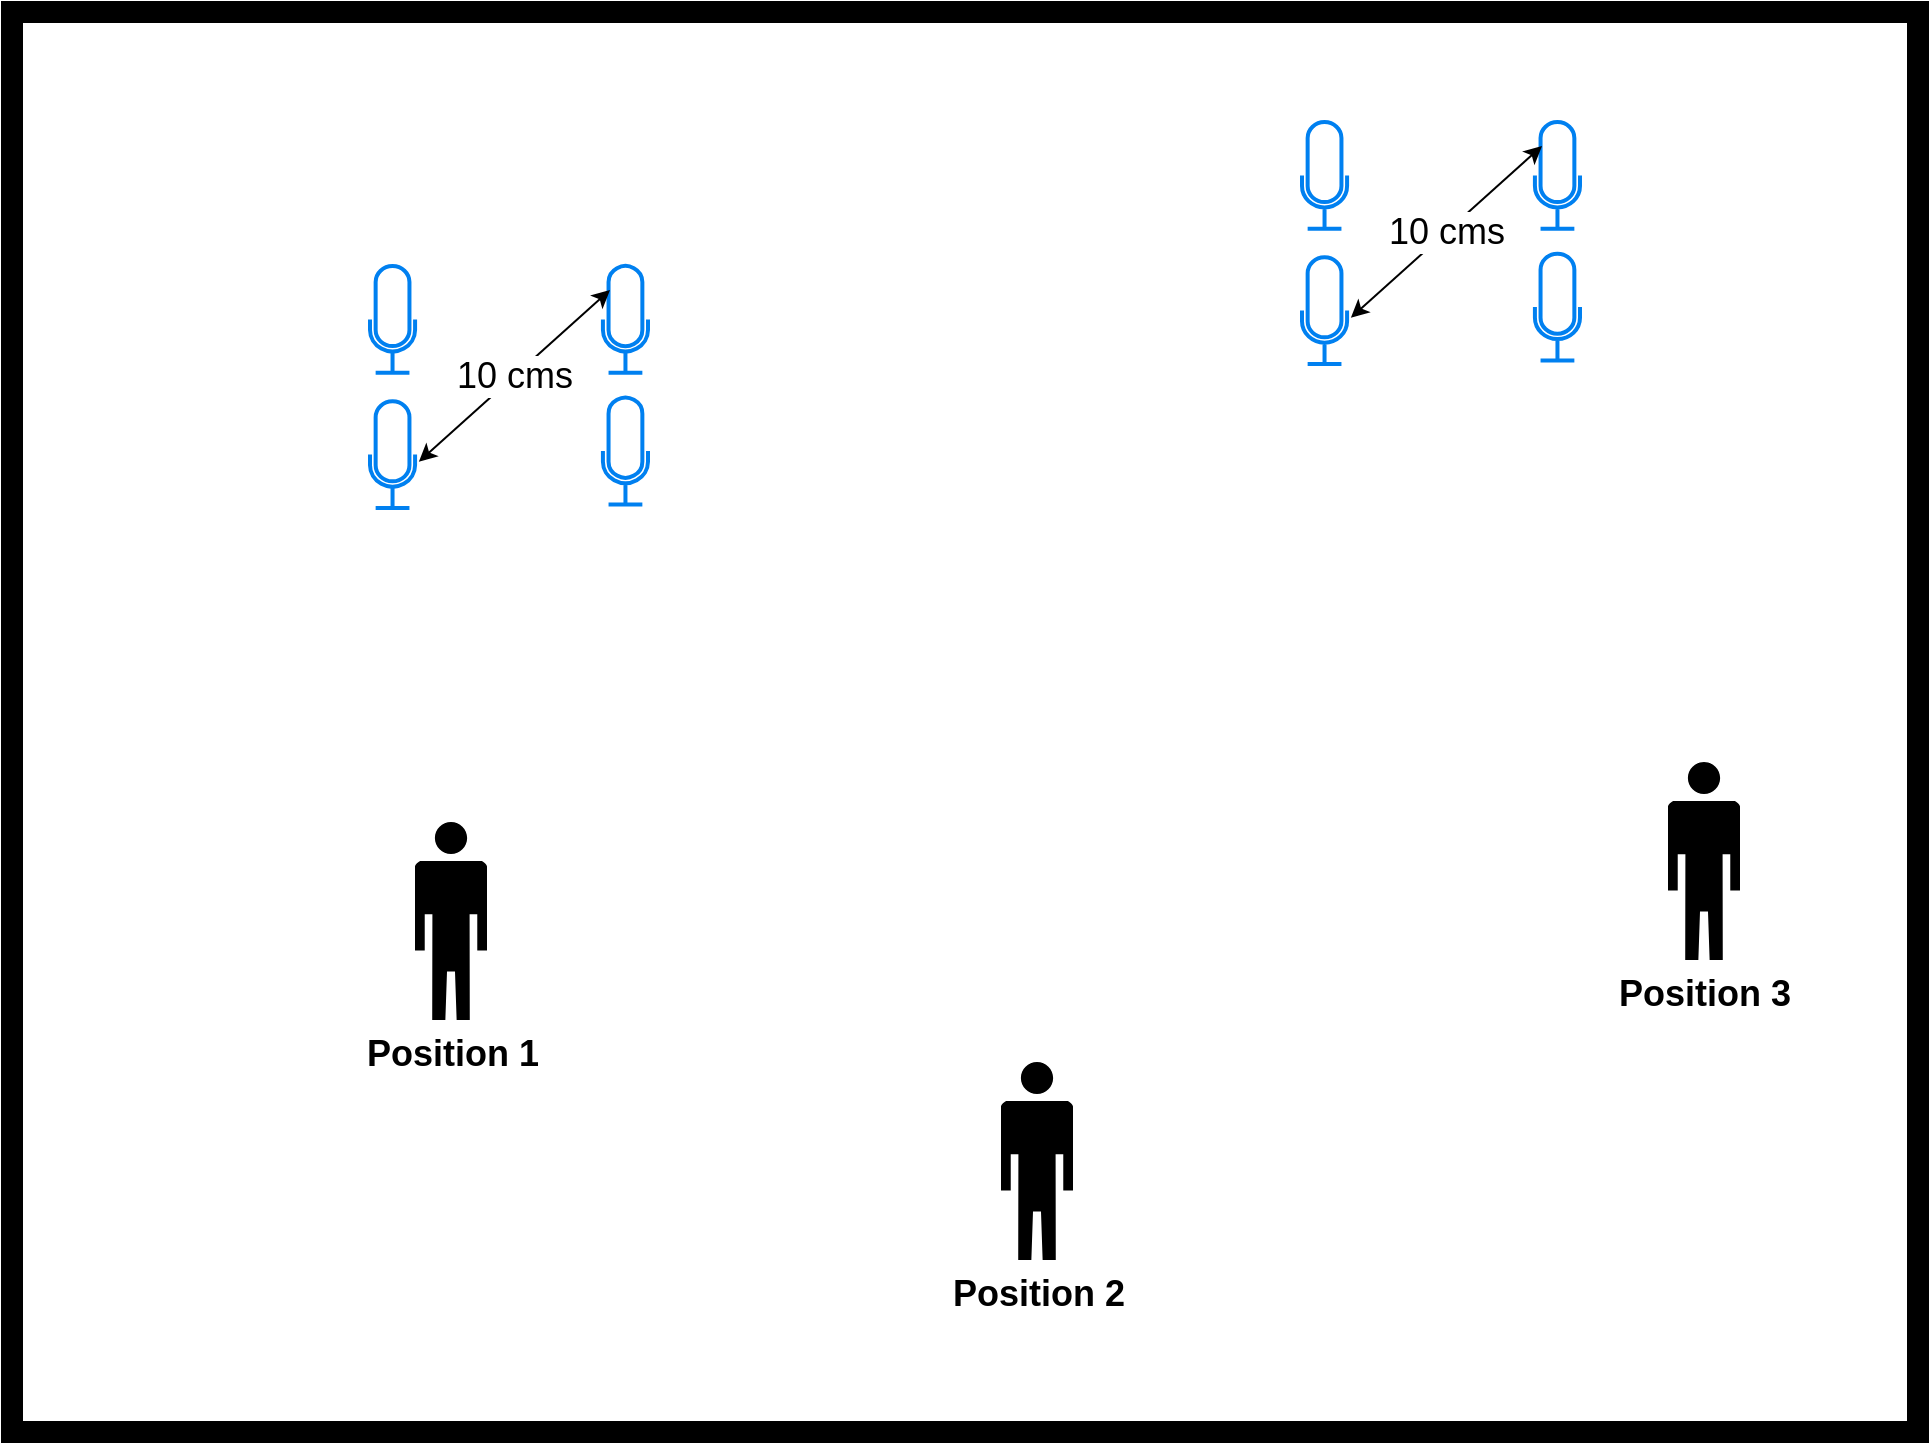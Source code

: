 <mxfile version="10.7.5" type="github"><diagram id="YTPbpvM1HH7PS0KN4Z5q" name="Page-1"><mxGraphModel dx="1874" dy="1155" grid="1" gridSize="10" guides="1" tooltips="1" connect="1" arrows="1" fold="1" page="1" pageScale="1" pageWidth="1169" pageHeight="827" math="0" shadow="0"><root><mxCell id="0"/><mxCell id="1" parent="0"/><mxCell id="ZiMgJghpsz0gd8OvSqZj-6" value="&lt;div&gt;&lt;font size=&quot;1&quot;&gt;&lt;b&gt;&lt;font style=&quot;font-size: 18px&quot;&gt;Position 1&lt;/font&gt;&lt;/b&gt;&lt;/font&gt;&lt;/div&gt;" style="shape=mxgraph.signs.people.man_2;html=1;fillColor=#000000;strokeColor=none;verticalLabelPosition=bottom;verticalAlign=top;align=center;" parent="1" vertex="1"><mxGeometry x="343.5" y="430" width="36" height="99" as="geometry"/></mxCell><mxCell id="ZiMgJghpsz0gd8OvSqZj-7" value="&lt;b&gt;&lt;font style=&quot;font-size: 18px&quot;&gt;Position 2&lt;/font&gt;&lt;/b&gt;" style="shape=mxgraph.signs.people.man_2;html=1;fillColor=#000000;strokeColor=none;verticalLabelPosition=bottom;verticalAlign=top;align=center;" parent="1" vertex="1"><mxGeometry x="636.5" y="550" width="36" height="99" as="geometry"/></mxCell><mxCell id="ZiMgJghpsz0gd8OvSqZj-8" value="&lt;b&gt;&lt;font&gt;&lt;font style=&quot;font-size: 18px&quot;&gt;Position 3&lt;/font&gt;&lt;br&gt;&lt;/font&gt;&lt;/b&gt;" style="shape=mxgraph.signs.people.man_2;html=1;fillColor=#000000;strokeColor=none;verticalLabelPosition=bottom;verticalAlign=top;align=center;" parent="1" vertex="1"><mxGeometry x="970" y="400" width="36" height="99" as="geometry"/></mxCell><mxCell id="GQSaqyoQxViLyQsgAY0Q-1" value="" style="verticalLabelPosition=bottom;html=1;verticalAlign=top;align=center;shape=mxgraph.floorplan.room;fillColor=#000000;" vertex="1" parent="1"><mxGeometry x="137" y="20" width="963" height="720" as="geometry"/></mxCell><mxCell id="GQSaqyoQxViLyQsgAY0Q-2" value="" style="group" vertex="1" connectable="0" parent="1"><mxGeometry x="787" y="80" width="139" height="121" as="geometry"/></mxCell><mxCell id="ZiMgJghpsz0gd8OvSqZj-2" value="" style="html=1;verticalLabelPosition=bottom;align=center;labelBackgroundColor=#ffffff;verticalAlign=top;strokeWidth=2;strokeColor=#0080F0;fillColor=#ffffff;shadow=0;dashed=0;shape=mxgraph.ios7.icons.microphone;" parent="GQSaqyoQxViLyQsgAY0Q-2" vertex="1"><mxGeometry width="22.541" height="53.382" as="geometry"/></mxCell><mxCell id="ZiMgJghpsz0gd8OvSqZj-3" value="" style="html=1;verticalLabelPosition=bottom;align=center;labelBackgroundColor=#ffffff;verticalAlign=top;strokeWidth=2;strokeColor=#0080F0;fillColor=#ffffff;shadow=0;dashed=0;shape=mxgraph.ios7.icons.microphone;" parent="GQSaqyoQxViLyQsgAY0Q-2" vertex="1"><mxGeometry x="116.459" y="65.838" width="22.541" height="53.382" as="geometry"/></mxCell><mxCell id="ZiMgJghpsz0gd8OvSqZj-4" value="" style="html=1;verticalLabelPosition=bottom;align=center;labelBackgroundColor=#ffffff;verticalAlign=top;strokeWidth=2;strokeColor=#0080F0;fillColor=#ffffff;shadow=0;dashed=0;shape=mxgraph.ios7.icons.microphone;" parent="GQSaqyoQxViLyQsgAY0Q-2" vertex="1"><mxGeometry y="67.618" width="22.541" height="53.382" as="geometry"/></mxCell><mxCell id="ZiMgJghpsz0gd8OvSqZj-5" value="" style="html=1;verticalLabelPosition=bottom;align=center;labelBackgroundColor=#ffffff;verticalAlign=top;strokeWidth=2;strokeColor=#0080F0;fillColor=#ffffff;shadow=0;dashed=0;shape=mxgraph.ios7.icons.microphone;" parent="GQSaqyoQxViLyQsgAY0Q-2" vertex="1"><mxGeometry x="116.459" width="22.541" height="53.382" as="geometry"/></mxCell><mxCell id="GQSaqyoQxViLyQsgAY0Q-4" value="&lt;font style=&quot;font-size: 18px&quot;&gt;10 cms&lt;/font&gt;" style="endArrow=classic;startArrow=classic;html=1;exitX=1.083;exitY=0.567;exitDx=0;exitDy=0;exitPerimeter=0;entryX=0.157;entryY=0.225;entryDx=0;entryDy=0;entryPerimeter=0;" edge="1" parent="GQSaqyoQxViLyQsgAY0Q-2" source="ZiMgJghpsz0gd8OvSqZj-4" target="ZiMgJghpsz0gd8OvSqZj-5"><mxGeometry width="50" height="50" relative="1" as="geometry"><mxPoint x="100" y="90" as="sourcePoint"/><mxPoint x="130" y="60" as="targetPoint"/></mxGeometry></mxCell><mxCell id="GQSaqyoQxViLyQsgAY0Q-5" value="" style="group" vertex="1" connectable="0" parent="1"><mxGeometry x="321" y="152" width="139" height="121" as="geometry"/></mxCell><mxCell id="GQSaqyoQxViLyQsgAY0Q-6" value="" style="html=1;verticalLabelPosition=bottom;align=center;labelBackgroundColor=#ffffff;verticalAlign=top;strokeWidth=2;strokeColor=#0080F0;fillColor=#ffffff;shadow=0;dashed=0;shape=mxgraph.ios7.icons.microphone;" vertex="1" parent="GQSaqyoQxViLyQsgAY0Q-5"><mxGeometry width="22.541" height="53.382" as="geometry"/></mxCell><mxCell id="GQSaqyoQxViLyQsgAY0Q-7" value="" style="html=1;verticalLabelPosition=bottom;align=center;labelBackgroundColor=#ffffff;verticalAlign=top;strokeWidth=2;strokeColor=#0080F0;fillColor=#ffffff;shadow=0;dashed=0;shape=mxgraph.ios7.icons.microphone;" vertex="1" parent="GQSaqyoQxViLyQsgAY0Q-5"><mxGeometry x="116.459" y="65.838" width="22.541" height="53.382" as="geometry"/></mxCell><mxCell id="GQSaqyoQxViLyQsgAY0Q-8" value="" style="html=1;verticalLabelPosition=bottom;align=center;labelBackgroundColor=#ffffff;verticalAlign=top;strokeWidth=2;strokeColor=#0080F0;fillColor=#ffffff;shadow=0;dashed=0;shape=mxgraph.ios7.icons.microphone;" vertex="1" parent="GQSaqyoQxViLyQsgAY0Q-5"><mxGeometry y="67.618" width="22.541" height="53.382" as="geometry"/></mxCell><mxCell id="GQSaqyoQxViLyQsgAY0Q-9" value="" style="html=1;verticalLabelPosition=bottom;align=center;labelBackgroundColor=#ffffff;verticalAlign=top;strokeWidth=2;strokeColor=#0080F0;fillColor=#ffffff;shadow=0;dashed=0;shape=mxgraph.ios7.icons.microphone;" vertex="1" parent="GQSaqyoQxViLyQsgAY0Q-5"><mxGeometry x="116.459" width="22.541" height="53.382" as="geometry"/></mxCell><mxCell id="GQSaqyoQxViLyQsgAY0Q-10" value="&lt;font style=&quot;font-size: 18px&quot;&gt;10 cms&lt;/font&gt;" style="endArrow=classic;startArrow=classic;html=1;exitX=1.083;exitY=0.567;exitDx=0;exitDy=0;exitPerimeter=0;entryX=0.157;entryY=0.225;entryDx=0;entryDy=0;entryPerimeter=0;" edge="1" parent="GQSaqyoQxViLyQsgAY0Q-5" source="GQSaqyoQxViLyQsgAY0Q-8" target="GQSaqyoQxViLyQsgAY0Q-9"><mxGeometry width="50" height="50" relative="1" as="geometry"><mxPoint x="100" y="90" as="sourcePoint"/><mxPoint x="130" y="60" as="targetPoint"/></mxGeometry></mxCell></root></mxGraphModel></diagram><diagram id="DN2h7bhA8uySOrMB-t1d" name="room_human"><mxGraphModel dx="1071" dy="660" grid="1" gridSize="10" guides="1" tooltips="1" connect="1" arrows="1" fold="1" page="1" pageScale="1" pageWidth="1169" pageHeight="827" math="0" shadow="0"><root><mxCell id="98q_se9n5bGqh5-7n-qa-0"/><mxCell id="98q_se9n5bGqh5-7n-qa-1" parent="98q_se9n5bGqh5-7n-qa-0"/><mxCell id="98q_se9n5bGqh5-7n-qa-6" value="" style="group" vertex="1" connectable="0" parent="98q_se9n5bGqh5-7n-qa-1"><mxGeometry x="60" y="90" width="448" height="500" as="geometry"/></mxCell><mxCell id="98q_se9n5bGqh5-7n-qa-4" value="" style="verticalLabelPosition=bottom;html=1;verticalAlign=top;align=center;shape=mxgraph.floorplan.wallCorner;fillColor=#000000;" vertex="1" parent="98q_se9n5bGqh5-7n-qa-6"><mxGeometry width="130" height="260" as="geometry"/></mxCell><mxCell id="98q_se9n5bGqh5-7n-qa-5" value="" style="verticalLabelPosition=bottom;html=1;verticalAlign=top;align=center;shape=mxgraph.floorplan.wallCorner;fillColor=#000000;direction=north" vertex="1" parent="98q_se9n5bGqh5-7n-qa-6"><mxGeometry y="251" width="320" height="249" as="geometry"/></mxCell><mxCell id="dAUJCg789zanesTa3cdB-1" value="" style="edgeStyle=orthogonalEdgeStyle;rounded=0;orthogonalLoop=1;jettySize=auto;html=1;" edge="1" parent="98q_se9n5bGqh5-7n-qa-6"><mxGeometry relative="1" as="geometry"><mxPoint x="290" y="160" as="targetPoint"/></mxGeometry></mxCell><mxCell id="dAUJCg789zanesTa3cdB-10" value="" style="group" vertex="1" connectable="0" parent="98q_se9n5bGqh5-7n-qa-6"><mxGeometry x="81" y="60" width="159" height="190" as="geometry"/></mxCell><mxCell id="dAUJCg789zanesTa3cdB-7" value="" style="shape=mxgraph.cisco.people.man_woman;html=1;dashed=0;fillColor=#036897;strokeColor=#ffffff;strokeWidth=2;verticalLabelPosition=bottom;verticalAlign=top" vertex="1" parent="dAUJCg789zanesTa3cdB-10"><mxGeometry y="7.6" width="136.286" height="182.4" as="geometry"/></mxCell><mxCell id="dAUJCg789zanesTa3cdB-9" value="" style="rounded=1;whiteSpace=wrap;html=1;strokeColor=#FFFFFF;" vertex="1" parent="dAUJCg789zanesTa3cdB-10"><mxGeometry x="68.143" width="90.857" height="182.4" as="geometry"/></mxCell><mxCell id="dAUJCg789zanesTa3cdB-2" value="" style="shape=image;html=1;verticalAlign=top;verticalLabelPosition=bottom;labelBackgroundColor=#ffffff;imageAspect=0;aspect=fixed;image=https://cdn2.iconfinder.com/data/icons/circle-icons-1/64/microphone-128.png;rotation=-100;" vertex="1" parent="dAUJCg789zanesTa3cdB-10"><mxGeometry x="99.186" y="34.2" width="43.914" height="43.914" as="geometry"/></mxCell><mxCell id="98q_se9n5bGqh5-7n-qa-7" value="" style="group;rotation=180;" vertex="1" connectable="0" parent="98q_se9n5bGqh5-7n-qa-1"><mxGeometry x="510" y="161" width="320" height="500" as="geometry"/></mxCell><mxCell id="98q_se9n5bGqh5-7n-qa-8" value="" style="verticalLabelPosition=bottom;html=1;verticalAlign=top;align=center;shape=mxgraph.floorplan.wallCorner;fillColor=#000000;rotation=180;" vertex="1" parent="98q_se9n5bGqh5-7n-qa-7"><mxGeometry x="189" y="239" width="130" height="260" as="geometry"/></mxCell><mxCell id="98q_se9n5bGqh5-7n-qa-9" value="" style="verticalLabelPosition=bottom;html=1;verticalAlign=top;align=center;shape=mxgraph.floorplan.wallCorner;fillColor=#000000;direction=north;rotation=180;" vertex="1" parent="98q_se9n5bGqh5-7n-qa-7"><mxGeometry x="-1" width="320" height="249" as="geometry"/></mxCell><mxCell id="dAUJCg789zanesTa3cdB-47" value="" style="group" vertex="1" connectable="0" parent="98q_se9n5bGqh5-7n-qa-1"><mxGeometry x="139" y="940" width="448" height="500" as="geometry"/></mxCell><mxCell id="dAUJCg789zanesTa3cdB-48" value="" style="verticalLabelPosition=bottom;html=1;verticalAlign=top;align=center;shape=mxgraph.floorplan.wallCorner;fillColor=#000000;" vertex="1" parent="dAUJCg789zanesTa3cdB-47"><mxGeometry width="130" height="260" as="geometry"/></mxCell><mxCell id="dAUJCg789zanesTa3cdB-49" value="" style="verticalLabelPosition=bottom;html=1;verticalAlign=top;align=center;shape=mxgraph.floorplan.wallCorner;fillColor=#000000;direction=north" vertex="1" parent="dAUJCg789zanesTa3cdB-47"><mxGeometry y="251" width="320" height="249" as="geometry"/></mxCell><mxCell id="dAUJCg789zanesTa3cdB-50" value="" style="edgeStyle=orthogonalEdgeStyle;rounded=0;orthogonalLoop=1;jettySize=auto;html=1;" edge="1" parent="dAUJCg789zanesTa3cdB-47"><mxGeometry relative="1" as="geometry"><mxPoint x="290" y="160" as="targetPoint"/></mxGeometry></mxCell><mxCell id="dAUJCg789zanesTa3cdB-51" value="" style="group" vertex="1" connectable="0" parent="dAUJCg789zanesTa3cdB-47"><mxGeometry x="81" y="60" width="159" height="190" as="geometry"/></mxCell><mxCell id="dAUJCg789zanesTa3cdB-52" value="" style="shape=mxgraph.cisco.people.man_woman;html=1;dashed=0;fillColor=#036897;strokeColor=#ffffff;strokeWidth=2;verticalLabelPosition=bottom;verticalAlign=top" vertex="1" parent="dAUJCg789zanesTa3cdB-51"><mxGeometry y="7.6" width="136.286" height="182.4" as="geometry"/></mxCell><mxCell id="dAUJCg789zanesTa3cdB-53" value="" style="rounded=1;whiteSpace=wrap;html=1;strokeColor=#FFFFFF;" vertex="1" parent="dAUJCg789zanesTa3cdB-51"><mxGeometry x="68.143" width="90.857" height="182.4" as="geometry"/></mxCell><mxCell id="dAUJCg789zanesTa3cdB-55" value="" style="group;rotation=180;" vertex="1" connectable="0" parent="98q_se9n5bGqh5-7n-qa-1"><mxGeometry x="589" y="1011" width="320" height="500" as="geometry"/></mxCell><mxCell id="dAUJCg789zanesTa3cdB-56" value="" style="verticalLabelPosition=bottom;html=1;verticalAlign=top;align=center;shape=mxgraph.floorplan.wallCorner;fillColor=#000000;rotation=180;" vertex="1" parent="dAUJCg789zanesTa3cdB-55"><mxGeometry x="189" y="239" width="130" height="260" as="geometry"/></mxCell><mxCell id="dAUJCg789zanesTa3cdB-57" value="" style="verticalLabelPosition=bottom;html=1;verticalAlign=top;align=center;shape=mxgraph.floorplan.wallCorner;fillColor=#000000;direction=north;rotation=180;" vertex="1" parent="dAUJCg789zanesTa3cdB-55"><mxGeometry x="-1" width="320" height="249" as="geometry"/></mxCell><mxCell id="dAUJCg789zanesTa3cdB-54" value="" style="shape=image;html=1;verticalAlign=top;verticalLabelPosition=bottom;labelBackgroundColor=#ffffff;imageAspect=0;aspect=fixed;image=https://cdn2.iconfinder.com/data/icons/circle-icons-1/64/microphone-128.png;rotation=-100;" vertex="1" parent="dAUJCg789zanesTa3cdB-55"><mxGeometry x="168.186" y="109.7" width="43.914" height="43.914" as="geometry"/></mxCell><mxCell id="dAUJCg789zanesTa3cdB-58" value="" style="group" vertex="1" connectable="0" parent="98q_se9n5bGqh5-7n-qa-1"><mxGeometry x="148" y="1796.667" width="448" height="500" as="geometry"/></mxCell><mxCell id="dAUJCg789zanesTa3cdB-59" value="" style="verticalLabelPosition=bottom;html=1;verticalAlign=top;align=center;shape=mxgraph.floorplan.wallCorner;fillColor=#000000;" vertex="1" parent="dAUJCg789zanesTa3cdB-58"><mxGeometry width="130" height="260" as="geometry"/></mxCell><mxCell id="dAUJCg789zanesTa3cdB-60" value="" style="verticalLabelPosition=bottom;html=1;verticalAlign=top;align=center;shape=mxgraph.floorplan.wallCorner;fillColor=#000000;direction=north" vertex="1" parent="dAUJCg789zanesTa3cdB-58"><mxGeometry y="251" width="320" height="249" as="geometry"/></mxCell><mxCell id="dAUJCg789zanesTa3cdB-61" value="" style="edgeStyle=orthogonalEdgeStyle;rounded=0;orthogonalLoop=1;jettySize=auto;html=1;" edge="1" parent="dAUJCg789zanesTa3cdB-58"><mxGeometry relative="1" as="geometry"><mxPoint x="290" y="160" as="targetPoint"/></mxGeometry></mxCell><mxCell id="dAUJCg789zanesTa3cdB-62" value="" style="group" vertex="1" connectable="0" parent="dAUJCg789zanesTa3cdB-58"><mxGeometry x="81" y="60" width="159" height="190" as="geometry"/></mxCell><mxCell id="dAUJCg789zanesTa3cdB-63" value="" style="shape=mxgraph.cisco.people.man_woman;html=1;dashed=0;fillColor=#036897;strokeColor=#ffffff;strokeWidth=2;verticalLabelPosition=bottom;verticalAlign=top" vertex="1" parent="dAUJCg789zanesTa3cdB-62"><mxGeometry y="7.6" width="136.286" height="182.4" as="geometry"/></mxCell><mxCell id="dAUJCg789zanesTa3cdB-64" value="" style="rounded=1;whiteSpace=wrap;html=1;strokeColor=#FFFFFF;" vertex="1" parent="dAUJCg789zanesTa3cdB-62"><mxGeometry x="68.143" width="90.857" height="182.4" as="geometry"/></mxCell><mxCell id="dAUJCg789zanesTa3cdB-73" value="" style="group" vertex="1" connectable="0" parent="98q_se9n5bGqh5-7n-qa-1"><mxGeometry x="598" y="1867.667" width="320" height="500" as="geometry"/></mxCell><mxCell id="dAUJCg789zanesTa3cdB-65" value="" style="group;rotation=180;" vertex="1" connectable="0" parent="dAUJCg789zanesTa3cdB-73"><mxGeometry width="320" height="500" as="geometry"/></mxCell><mxCell id="dAUJCg789zanesTa3cdB-66" value="" style="verticalLabelPosition=bottom;html=1;verticalAlign=top;align=center;shape=mxgraph.floorplan.wallCorner;fillColor=#000000;rotation=180;" vertex="1" parent="dAUJCg789zanesTa3cdB-65"><mxGeometry x="189" y="239" width="130" height="260" as="geometry"/></mxCell><mxCell id="dAUJCg789zanesTa3cdB-67" value="" style="verticalLabelPosition=bottom;html=1;verticalAlign=top;align=center;shape=mxgraph.floorplan.wallCorner;fillColor=#000000;direction=north;rotation=180;" vertex="1" parent="dAUJCg789zanesTa3cdB-65"><mxGeometry x="-1" width="320" height="249" as="geometry"/></mxCell><mxCell id="dAUJCg789zanesTa3cdB-68" value="" style="shape=image;html=1;verticalAlign=top;verticalLabelPosition=bottom;labelBackgroundColor=#ffffff;imageAspect=0;aspect=fixed;image=https://cdn2.iconfinder.com/data/icons/circle-icons-1/64/microphone-128.png;rotation=-100;" vertex="1" parent="dAUJCg789zanesTa3cdB-65"><mxGeometry x="168.186" y="109.7" width="43.914" height="43.914" as="geometry"/></mxCell><mxCell id="dAUJCg789zanesTa3cdB-72" value="" style="group" vertex="1" connectable="0" parent="dAUJCg789zanesTa3cdB-65"><mxGeometry x="-64.357" y="280.0" width="164.143" height="184" as="geometry"/></mxCell><mxCell id="dAUJCg789zanesTa3cdB-70" value="" style="shape=mxgraph.cisco.people.man_woman;html=1;dashed=0;fillColor=#036897;strokeColor=#ffffff;strokeWidth=2;verticalLabelPosition=bottom;verticalAlign=top" vertex="1" parent="dAUJCg789zanesTa3cdB-72"><mxGeometry x="27.857" y="1.6" width="136.286" height="182.4" as="geometry"/></mxCell><mxCell id="dAUJCg789zanesTa3cdB-71" value="" style="rounded=1;whiteSpace=wrap;html=1;strokeColor=#FFFFFF;" vertex="1" parent="dAUJCg789zanesTa3cdB-72"><mxGeometry y="-17" width="91" height="203" as="geometry"/></mxCell></root></mxGraphModel></diagram><diagram id="Lxzaz9MpVch4oRMa7eop" name="loop_mask_estmation"><mxGraphModel dx="1874" dy="1155" grid="1" gridSize="10" guides="1" tooltips="1" connect="1" arrows="1" fold="1" page="1" pageScale="1" pageWidth="1169" pageHeight="827" math="0" shadow="0"><root><mxCell id="AsevxTi9TyD9DtXXO4_X-0"/><mxCell id="AsevxTi9TyD9DtXXO4_X-1" parent="AsevxTi9TyD9DtXXO4_X-0"/><mxCell id="AsevxTi9TyD9DtXXO4_X-2" value="&lt;div&gt;Speaker&lt;br&gt;&lt;/div&gt;&lt;div&gt;Localization&lt;/div&gt;" style="rounded=1;whiteSpace=wrap;html=1;" parent="AsevxTi9TyD9DtXXO4_X-1" vertex="1"><mxGeometry x="95" y="211" width="130" height="60" as="geometry"/></mxCell><mxCell id="AsevxTi9TyD9DtXXO4_X-4" value="" style="endArrow=classic;html=1;" parent="AsevxTi9TyD9DtXXO4_X-1" edge="1"><mxGeometry width="50" height="50" relative="1" as="geometry"><mxPoint x="12" y="231" as="sourcePoint"/><mxPoint x="92" y="231" as="targetPoint"/></mxGeometry></mxCell><mxCell id="AsevxTi9TyD9DtXXO4_X-6" value="Mask" style="text;html=1;resizable=0;points=[];align=center;verticalAlign=middle;labelBackgroundColor=#ffffff;" parent="AsevxTi9TyD9DtXXO4_X-4" vertex="1" connectable="0"><mxGeometry x="0.147" y="1" relative="1" as="geometry"><mxPoint x="-13" y="-9" as="offset"/></mxGeometry></mxCell><mxCell id="AsevxTi9TyD9DtXXO4_X-5" value="" style="endArrow=classic;html=1;" parent="AsevxTi9TyD9DtXXO4_X-1" edge="1"><mxGeometry width="50" height="50" relative="1" as="geometry"><mxPoint x="13" y="251" as="sourcePoint"/><mxPoint x="93" y="251" as="targetPoint"/></mxGeometry></mxCell><mxCell id="AsevxTi9TyD9DtXXO4_X-9" value="Phase diff" style="text;html=1;resizable=0;points=[];align=center;verticalAlign=middle;labelBackgroundColor=#ffffff;" parent="AsevxTi9TyD9DtXXO4_X-5" vertex="1" connectable="0"><mxGeometry x="-0.183" relative="1" as="geometry"><mxPoint x="9.5" y="-10" as="offset"/></mxGeometry></mxCell><mxCell id="AsevxTi9TyD9DtXXO4_X-10" value="&lt;div&gt;Mask &lt;br&gt;&lt;/div&gt;&lt;div&gt;Estimator&lt;br&gt;&lt;/div&gt;" style="rounded=1;whiteSpace=wrap;html=1;" parent="AsevxTi9TyD9DtXXO4_X-1" vertex="1"><mxGeometry x="484" y="211" width="130" height="60" as="geometry"/></mxCell><mxCell id="AsevxTi9TyD9DtXXO4_X-11" value="&lt;div&gt;Source&lt;/div&gt;&lt;div&gt;Estimation&lt;br&gt;&lt;/div&gt;" style="rounded=1;whiteSpace=wrap;html=1;" parent="AsevxTi9TyD9DtXXO4_X-1" vertex="1"><mxGeometry x="668" y="211" width="130" height="60" as="geometry"/></mxCell><mxCell id="AsevxTi9TyD9DtXXO4_X-12" value="&lt;div&gt;Source&lt;/div&gt;Removal" style="rounded=1;whiteSpace=wrap;html=1;" parent="AsevxTi9TyD9DtXXO4_X-1" vertex="1"><mxGeometry x="842" y="212" width="130" height="60" as="geometry"/></mxCell><mxCell id="AsevxTi9TyD9DtXXO4_X-13" value="" style="endArrow=classic;html=1;exitX=0.501;exitY=1.007;exitDx=0;exitDy=0;exitPerimeter=0;" parent="AsevxTi9TyD9DtXXO4_X-1" source="AsevxTi9TyD9DtXXO4_X-17" edge="1"><mxGeometry width="50" height="50" relative="1" as="geometry"><mxPoint x="855" y="282" as="sourcePoint"/><mxPoint x="55" y="251" as="targetPoint"/><Array as="points"><mxPoint x="1054" y="321"/><mxPoint x="855" y="321"/><mxPoint x="55" y="321"/></Array></mxGeometry></mxCell><mxCell id="AsevxTi9TyD9DtXXO4_X-24" value="Yes" style="text;html=1;resizable=0;points=[];align=center;verticalAlign=middle;labelBackgroundColor=#ffffff;" parent="AsevxTi9TyD9DtXXO4_X-13" vertex="1" connectable="0"><mxGeometry x="-0.976" y="1" relative="1" as="geometry"><mxPoint as="offset"/></mxGeometry></mxCell><mxCell id="AsevxTi9TyD9DtXXO4_X-14" value="" style="endArrow=classic;html=1;entryX=0;entryY=0.5;entryDx=0;entryDy=0;exitX=1;exitY=0.5;exitDx=0;exitDy=0;" parent="AsevxTi9TyD9DtXXO4_X-1" source="AsevxTi9TyD9DtXXO4_X-29" target="AsevxTi9TyD9DtXXO4_X-10" edge="1"><mxGeometry width="50" height="50" relative="1" as="geometry"><mxPoint x="426" y="241" as="sourcePoint"/><mxPoint x="306" y="261" as="targetPoint"/></mxGeometry></mxCell><mxCell id="AsevxTi9TyD9DtXXO4_X-15" value="" style="endArrow=classic;html=1;exitX=1;exitY=0.5;exitDx=0;exitDy=0;entryX=0;entryY=0.5;entryDx=0;entryDy=0;" parent="AsevxTi9TyD9DtXXO4_X-1" source="AsevxTi9TyD9DtXXO4_X-10" target="AsevxTi9TyD9DtXXO4_X-11" edge="1"><mxGeometry width="50" height="50" relative="1" as="geometry"><mxPoint x="434.047" y="250.953" as="sourcePoint"/><mxPoint x="494.047" y="250.953" as="targetPoint"/></mxGeometry></mxCell><mxCell id="AsevxTi9TyD9DtXXO4_X-16" value="" style="endArrow=classic;html=1;entryX=0;entryY=0.5;entryDx=0;entryDy=0;exitX=0.999;exitY=0.526;exitDx=0;exitDy=0;exitPerimeter=0;" parent="AsevxTi9TyD9DtXXO4_X-1" source="AsevxTi9TyD9DtXXO4_X-11" target="AsevxTi9TyD9DtXXO4_X-12" edge="1"><mxGeometry width="50" height="50" relative="1" as="geometry"><mxPoint x="794" y="241" as="sourcePoint"/><mxPoint x="838" y="241.953" as="targetPoint"/></mxGeometry></mxCell><mxCell id="AsevxTi9TyD9DtXXO4_X-32" style="edgeStyle=orthogonalEdgeStyle;rounded=0;orthogonalLoop=1;jettySize=auto;html=1;" parent="AsevxTi9TyD9DtXXO4_X-1" source="AsevxTi9TyD9DtXXO4_X-17" edge="1"><mxGeometry relative="1" as="geometry"><mxPoint x="1106" y="241" as="targetPoint"/></mxGeometry></mxCell><mxCell id="AsevxTi9TyD9DtXXO4_X-17" value="&lt;div&gt;More &lt;br&gt;&lt;/div&gt;&lt;div&gt;sources?&lt;/div&gt;" style="rhombus;whiteSpace=wrap;html=1;" parent="AsevxTi9TyD9DtXXO4_X-1" vertex="1"><mxGeometry x="1014" y="201" width="80" height="80" as="geometry"/></mxCell><mxCell id="AsevxTi9TyD9DtXXO4_X-18" value="" style="endArrow=classic;html=1;exitX=1.002;exitY=0.481;exitDx=0;exitDy=0;exitPerimeter=0;entryX=-0.026;entryY=0.499;entryDx=0;entryDy=0;entryPerimeter=0;" parent="AsevxTi9TyD9DtXXO4_X-1" source="AsevxTi9TyD9DtXXO4_X-12" target="AsevxTi9TyD9DtXXO4_X-17" edge="1"><mxGeometry width="50" height="50" relative="1" as="geometry"><mxPoint x="974" y="242.056" as="sourcePoint"/><mxPoint x="1004" y="242" as="targetPoint"/></mxGeometry></mxCell><mxCell id="AsevxTi9TyD9DtXXO4_X-23" value="&lt;font style=&quot;font-size: 12px&quot;&gt;Terminate&lt;/font&gt;" style="text;html=1;resizable=0;points=[];autosize=1;align=left;verticalAlign=top;spacingTop=-4;" parent="AsevxTi9TyD9DtXXO4_X-1" vertex="1"><mxGeometry x="1090" y="209" width="70" height="20" as="geometry"/></mxCell><mxCell id="AsevxTi9TyD9DtXXO4_X-27" value="" style="endArrow=classic;html=1;entryX=0.499;entryY=-0.019;entryDx=0;entryDy=0;entryPerimeter=0;" parent="AsevxTi9TyD9DtXXO4_X-1" target="AsevxTi9TyD9DtXXO4_X-17" edge="1"><mxGeometry width="50" height="50" relative="1" as="geometry"><mxPoint x="634" y="241" as="sourcePoint"/><mxPoint x="1054" y="181" as="targetPoint"/><Array as="points"><mxPoint x="634" y="181"/><mxPoint x="1054" y="181"/></Array></mxGeometry></mxCell><mxCell id="AsevxTi9TyD9DtXXO4_X-29" value="&lt;div&gt;DS&lt;/div&gt;&lt;div&gt;Beamforming&lt;br&gt;&lt;/div&gt;" style="rounded=1;whiteSpace=wrap;html=1;" parent="AsevxTi9TyD9DtXXO4_X-1" vertex="1"><mxGeometry x="262" y="211" width="130" height="60" as="geometry"/></mxCell><mxCell id="AsevxTi9TyD9DtXXO4_X-33" value="" style="endArrow=classic;html=1;entryX=-0.001;entryY=0.486;entryDx=0;entryDy=0;entryPerimeter=0;" parent="AsevxTi9TyD9DtXXO4_X-1" target="AsevxTi9TyD9DtXXO4_X-29" edge="1"><mxGeometry width="50" height="50" relative="1" as="geometry"><mxPoint x="225" y="240" as="sourcePoint"/><mxPoint x="265.238" y="240" as="targetPoint"/></mxGeometry></mxCell><mxCell id="AsevxTi9TyD9DtXXO4_X-34" value="Phase diff" style="text;html=1;resizable=0;points=[];autosize=1;align=left;verticalAlign=top;spacingTop=-4;" parent="AsevxTi9TyD9DtXXO4_X-1" vertex="1"><mxGeometry x="403" y="211" width="70" height="20" as="geometry"/></mxCell><mxCell id="AsevxTi9TyD9DtXXO4_X-35" value="Magnitude spec" style="text;html=1;resizable=0;points=[];autosize=1;align=left;verticalAlign=top;spacingTop=-4;" parent="AsevxTi9TyD9DtXXO4_X-1" vertex="1"><mxGeometry x="398" y="252" width="100" height="20" as="geometry"/></mxCell></root></mxGraphModel></diagram><diagram id="JE2tNmyi1Q_Uej0hDtTh" name="mask_loop_bigger"><mxGraphModel dx="1874" dy="1155" grid="1" gridSize="10" guides="1" tooltips="1" connect="1" arrows="1" fold="1" page="1" pageScale="1" pageWidth="1169" pageHeight="827" math="0" shadow="0"><root><mxCell id="aod9gAFoGLMr8qKUnzIb-0"/><mxCell id="aod9gAFoGLMr8qKUnzIb-1" parent="aod9gAFoGLMr8qKUnzIb-0"/><mxCell id="aod9gAFoGLMr8qKUnzIb-2" value="&lt;div&gt;Speaker&lt;br&gt;&lt;/div&gt;&lt;div&gt;Localization&lt;/div&gt;" style="rounded=1;whiteSpace=wrap;html=1;" parent="aod9gAFoGLMr8qKUnzIb-1" vertex="1"><mxGeometry x="243" y="180" width="130" height="60" as="geometry"/></mxCell><mxCell id="aod9gAFoGLMr8qKUnzIb-3" value="" style="endArrow=classic;html=1;" parent="aod9gAFoGLMr8qKUnzIb-1" edge="1"><mxGeometry width="50" height="50" relative="1" as="geometry"><mxPoint x="160" y="200" as="sourcePoint"/><mxPoint x="240" y="200" as="targetPoint"/></mxGeometry></mxCell><mxCell id="aod9gAFoGLMr8qKUnzIb-4" value="Mask" style="text;html=1;resizable=0;points=[];align=center;verticalAlign=middle;labelBackgroundColor=#ffffff;" parent="aod9gAFoGLMr8qKUnzIb-3" vertex="1" connectable="0"><mxGeometry x="0.147" y="1" relative="1" as="geometry"><mxPoint x="-31" y="-9" as="offset"/></mxGeometry></mxCell><mxCell id="aod9gAFoGLMr8qKUnzIb-5" value="" style="endArrow=classic;html=1;" parent="aod9gAFoGLMr8qKUnzIb-1" edge="1"><mxGeometry width="50" height="50" relative="1" as="geometry"><mxPoint x="161" y="220" as="sourcePoint"/><mxPoint x="241" y="220" as="targetPoint"/></mxGeometry></mxCell><mxCell id="aod9gAFoGLMr8qKUnzIb-6" value="Phase diff" style="text;html=1;resizable=0;points=[];align=center;verticalAlign=middle;labelBackgroundColor=#ffffff;direction=south;" parent="aod9gAFoGLMr8qKUnzIb-5" vertex="1" connectable="0"><mxGeometry x="-0.183" relative="1" as="geometry"><mxPoint x="-9.5" y="-10" as="offset"/></mxGeometry></mxCell><mxCell id="aod9gAFoGLMr8qKUnzIb-7" value="&lt;div&gt;Mask &lt;br&gt;&lt;/div&gt;&lt;div&gt;Estimator&lt;br&gt;&lt;/div&gt;" style="rounded=1;whiteSpace=wrap;html=1;" parent="aod9gAFoGLMr8qKUnzIb-1" vertex="1"><mxGeometry x="648" y="180" width="130" height="60" as="geometry"/></mxCell><mxCell id="aod9gAFoGLMr8qKUnzIb-8" value="&lt;div&gt;Source&lt;/div&gt;&lt;div&gt;Estimation&lt;br&gt;&lt;/div&gt;" style="rounded=1;whiteSpace=wrap;html=1;" parent="aod9gAFoGLMr8qKUnzIb-1" vertex="1"><mxGeometry x="646" y="292" width="130" height="60" as="geometry"/></mxCell><mxCell id="aod9gAFoGLMr8qKUnzIb-9" value="&lt;div&gt;Source&lt;/div&gt;Removal" style="rounded=1;whiteSpace=wrap;html=1;" parent="aod9gAFoGLMr8qKUnzIb-1" vertex="1"><mxGeometry x="409" y="294" width="130" height="60" as="geometry"/></mxCell><mxCell id="aod9gAFoGLMr8qKUnzIb-12" value="" style="endArrow=classic;html=1;entryX=0;entryY=0.5;entryDx=0;entryDy=0;exitX=1;exitY=0.5;exitDx=0;exitDy=0;" parent="aod9gAFoGLMr8qKUnzIb-1" source="aod9gAFoGLMr8qKUnzIb-20" target="aod9gAFoGLMr8qKUnzIb-7" edge="1"><mxGeometry width="50" height="50" relative="1" as="geometry"><mxPoint x="574" y="210" as="sourcePoint"/><mxPoint x="454" y="230" as="targetPoint"/></mxGeometry></mxCell><mxCell id="aod9gAFoGLMr8qKUnzIb-16" value="&lt;div&gt;More &lt;br&gt;&lt;/div&gt;&lt;div&gt;sources?&lt;/div&gt;" style="rhombus;whiteSpace=wrap;html=1;" parent="aod9gAFoGLMr8qKUnzIb-1" vertex="1"><mxGeometry x="173" y="284" width="80" height="80" as="geometry"/></mxCell><mxCell id="aod9gAFoGLMr8qKUnzIb-18" value="&lt;font style=&quot;font-size: 12px&quot;&gt;Terminate&lt;/font&gt;" style="text;html=1;resizable=0;points=[];autosize=1;align=left;verticalAlign=top;spacingTop=-4;" parent="aod9gAFoGLMr8qKUnzIb-1" vertex="1"><mxGeometry x="120" y="294" width="70" height="20" as="geometry"/></mxCell><mxCell id="aod9gAFoGLMr8qKUnzIb-20" value="&lt;div&gt;DS&lt;/div&gt;&lt;div&gt;Beamforming&lt;br&gt;&lt;/div&gt;" style="rounded=1;whiteSpace=wrap;html=1;" parent="aod9gAFoGLMr8qKUnzIb-1" vertex="1"><mxGeometry x="410" y="180" width="130" height="60" as="geometry"/></mxCell><mxCell id="aod9gAFoGLMr8qKUnzIb-21" value="" style="endArrow=classic;html=1;entryX=-0.001;entryY=0.486;entryDx=0;entryDy=0;entryPerimeter=0;" parent="aod9gAFoGLMr8qKUnzIb-1" target="aod9gAFoGLMr8qKUnzIb-20" edge="1"><mxGeometry width="50" height="50" relative="1" as="geometry"><mxPoint x="373" y="209" as="sourcePoint"/><mxPoint x="413.238" y="209" as="targetPoint"/></mxGeometry></mxCell><mxCell id="aod9gAFoGLMr8qKUnzIb-22" value="Phase diff" style="text;html=1;resizable=0;points=[];autosize=1;align=left;verticalAlign=top;spacingTop=-4;" parent="aod9gAFoGLMr8qKUnzIb-1" vertex="1"><mxGeometry x="551" y="180" width="70" height="20" as="geometry"/></mxCell><mxCell id="aod9gAFoGLMr8qKUnzIb-23" value="Magnitude spec" style="text;html=1;resizable=0;points=[];autosize=1;align=left;verticalAlign=top;spacingTop=-4;" parent="aod9gAFoGLMr8qKUnzIb-1" vertex="1"><mxGeometry x="546" y="221" width="100" height="20" as="geometry"/></mxCell><mxCell id="aod9gAFoGLMr8qKUnzIb-24" value="" style="endArrow=classic;html=1;exitX=0.555;exitY=1.003;exitDx=0;exitDy=0;exitPerimeter=0;entryX=0.569;entryY=-0.012;entryDx=0;entryDy=0;entryPerimeter=0;" parent="aod9gAFoGLMr8qKUnzIb-1" source="aod9gAFoGLMr8qKUnzIb-7" target="aod9gAFoGLMr8qKUnzIb-8" edge="1"><mxGeometry width="50" height="50" relative="1" as="geometry"><mxPoint x="710" y="320" as="sourcePoint"/><mxPoint x="711" y="330" as="targetPoint"/></mxGeometry></mxCell><mxCell id="aod9gAFoGLMr8qKUnzIb-25" value="" style="endArrow=classic;html=1;exitX=0;exitY=0.5;exitDx=0;exitDy=0;entryX=1.001;entryY=0.473;entryDx=0;entryDy=0;entryPerimeter=0;" parent="aod9gAFoGLMr8qKUnzIb-1" source="aod9gAFoGLMr8qKUnzIb-8" target="aod9gAFoGLMr8qKUnzIb-9" edge="1"><mxGeometry width="50" height="50" relative="1" as="geometry"><mxPoint x="230" y="472" as="sourcePoint"/><mxPoint x="280" y="422" as="targetPoint"/></mxGeometry></mxCell><mxCell id="aod9gAFoGLMr8qKUnzIb-26" value="" style="endArrow=classic;html=1;exitX=0;exitY=0.5;exitDx=0;exitDy=0;entryX=1;entryY=0.5;entryDx=0;entryDy=0;" parent="aod9gAFoGLMr8qKUnzIb-1" source="aod9gAFoGLMr8qKUnzIb-9" target="aod9gAFoGLMr8qKUnzIb-16" edge="1"><mxGeometry width="50" height="50" relative="1" as="geometry"><mxPoint x="379" y="351" as="sourcePoint"/><mxPoint x="273" y="353" as="targetPoint"/></mxGeometry></mxCell><mxCell id="aod9gAFoGLMr8qKUnzIb-27" value="" style="endArrow=classic;html=1;exitX=0.5;exitY=0;exitDx=0;exitDy=0;" parent="aod9gAFoGLMr8qKUnzIb-1" source="aod9gAFoGLMr8qKUnzIb-16" edge="1"><mxGeometry width="50" height="50" relative="1" as="geometry"><mxPoint x="180" y="320" as="sourcePoint"/><mxPoint x="213" y="220" as="targetPoint"/></mxGeometry></mxCell><mxCell id="aod9gAFoGLMr8qKUnzIb-29" value="Yes" style="text;html=1;resizable=0;points=[];align=center;verticalAlign=middle;labelBackgroundColor=#ffffff;" parent="aod9gAFoGLMr8qKUnzIb-27" vertex="1" connectable="0"><mxGeometry x="-0.163" relative="1" as="geometry"><mxPoint as="offset"/></mxGeometry></mxCell><mxCell id="aod9gAFoGLMr8qKUnzIb-28" value="" style="endArrow=classic;html=1;exitX=0;exitY=0.5;exitDx=0;exitDy=0;" parent="aod9gAFoGLMr8qKUnzIb-1" source="aod9gAFoGLMr8qKUnzIb-16" edge="1"><mxGeometry width="50" height="50" relative="1" as="geometry"><mxPoint x="130" y="432" as="sourcePoint"/><mxPoint x="140" y="324" as="targetPoint"/></mxGeometry></mxCell><mxCell id="aod9gAFoGLMr8qKUnzIb-30" value="" style="endArrow=classic;html=1;exitX=1;exitY=0.5;exitDx=0;exitDy=0;" parent="aod9gAFoGLMr8qKUnzIb-1" source="aod9gAFoGLMr8qKUnzIb-8" edge="1"><mxGeometry width="50" height="50" relative="1" as="geometry"><mxPoint x="810" y="332" as="sourcePoint"/><mxPoint x="860" y="322" as="targetPoint"/></mxGeometry></mxCell><mxCell id="aod9gAFoGLMr8qKUnzIb-31" value="Sources" style="text;html=1;resizable=0;points=[];align=center;verticalAlign=middle;labelBackgroundColor=#ffffff;" parent="aod9gAFoGLMr8qKUnzIb-30" vertex="1" connectable="0"><mxGeometry x="-0.215" relative="1" as="geometry"><mxPoint x="1" y="-10" as="offset"/></mxGeometry></mxCell><mxCell id="aod9gAFoGLMr8qKUnzIb-33" value="" style="endArrow=classic;html=1;exitX=0.998;exitY=0.478;exitDx=0;exitDy=0;exitPerimeter=0;entryX=0.985;entryY=0.499;entryDx=0;entryDy=0;entryPerimeter=0;" parent="aod9gAFoGLMr8qKUnzIb-1" target="aod9gAFoGLMr8qKUnzIb-34" edge="1"><mxGeometry width="50" height="50" relative="1" as="geometry"><mxPoint x="778.6" y="208.8" as="sourcePoint"/><mxPoint x="522" y="110" as="targetPoint"/><Array as="points"><mxPoint x="801" y="209"/><mxPoint x="801" y="110"/></Array></mxGeometry></mxCell><mxCell id="aod9gAFoGLMr8qKUnzIb-34" value="&lt;div&gt;Update&lt;/div&gt;&lt;div&gt;Mask&lt;br&gt;&lt;/div&gt;" style="rounded=1;whiteSpace=wrap;html=1;" parent="aod9gAFoGLMr8qKUnzIb-1" vertex="1"><mxGeometry x="410" y="80" width="128" height="60" as="geometry"/></mxCell><mxCell id="aod9gAFoGLMr8qKUnzIb-37" value="" style="endArrow=classic;html=1;exitX=0;exitY=0.538;exitDx=0;exitDy=0;exitPerimeter=0;" parent="aod9gAFoGLMr8qKUnzIb-1" source="aod9gAFoGLMr8qKUnzIb-34" edge="1"><mxGeometry width="50" height="50" relative="1" as="geometry"><mxPoint x="403.279" y="112.744" as="sourcePoint"/><mxPoint x="213" y="200" as="targetPoint"/><Array as="points"><mxPoint x="213" y="113"/></Array></mxGeometry></mxCell></root></mxGraphModel></diagram></mxfile>